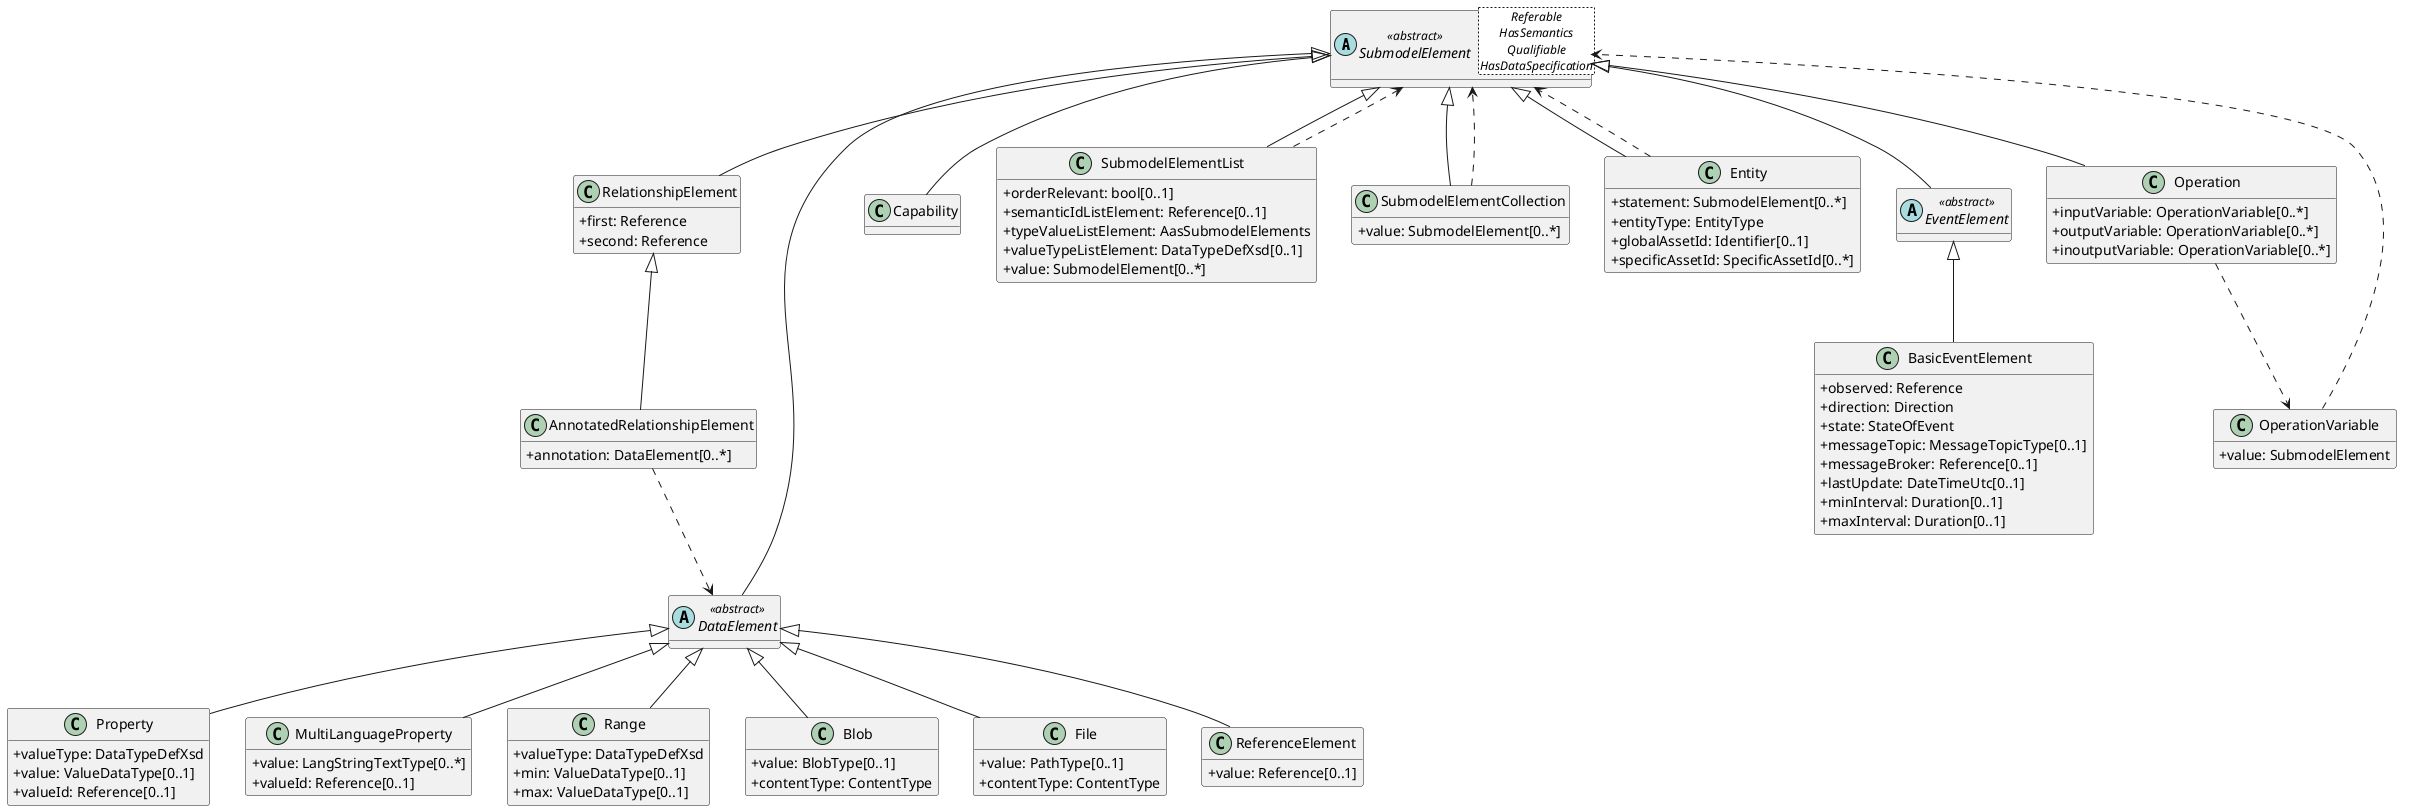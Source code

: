@startuml
skinparam classAttributeIconSize 0
hide methods

abstract class SubmodelElement<Referable\nHasSemantics\nQualifiable\nHasDataSpecification> <<abstract>> {
}
class RelationshipElement {
  +first: Reference 
  +second: Reference 
}
class AnnotatedRelationshipElement {
  +annotation: DataElement[0..*] 
}
abstract class DataElement <<abstract>> {
}
class Property {
  +valueType: DataTypeDefXsd 
  +value: ValueDataType[0..1] 
  +valueId: Reference[0..1] 
}
class MultiLanguageProperty {
  +value: LangStringTextType[0..*] 
  +valueId: Reference[0..1] 
}
class Range {
  +valueType: DataTypeDefXsd 
  +min: ValueDataType[0..1] 
  +max: ValueDataType[0..1] 
}
class Blob {
  +value: BlobType[0..1] 
  +contentType: ContentType 
}
class File {
  +value: PathType[0..1] 
  +contentType: ContentType 
}
class ReferenceElement {
  +value: Reference[0..1] 
}
class Capability {
}
class SubmodelElementList {
  +orderRelevant: bool[0..1] 
  +semanticIdListElement: Reference[0..1] 
  +typeValueListElement: AasSubmodelElements 
  +valueTypeListElement: DataTypeDefXsd[0..1] 
  +value: SubmodelElement[0..*] 
}
class SubmodelElementCollection {
  +value: SubmodelElement[0..*] 
}
class Entity {
  +statement: SubmodelElement[0..*] 
  +entityType: EntityType 
  +globalAssetId: Identifier[0..1] 
  +specificAssetId: SpecificAssetId[0..*] 
}
abstract class EventElement <<abstract>> {
}
class BasicEventElement {
  +observed: Reference 
  +direction: Direction 
  +state: StateOfEvent 
  +messageTopic: MessageTopicType[0..1] 
  +messageBroker: Reference[0..1] 
  +lastUpdate: DateTimeUtc[0..1] 
  +minInterval: Duration[0..1] 
  +maxInterval: Duration[0..1] 
}
class Operation {
  +inputVariable: OperationVariable[0..*] 
  +outputVariable: OperationVariable[0..*] 
  +inoutputVariable: OperationVariable[0..*] 
}
class OperationVariable {
  +value: SubmodelElement 
}
AnnotatedRelationshipElement ..> DataElement
RelationshipElement <|-- AnnotatedRelationshipElement
EventElement <|-- BasicEventElement
DataElement <|-- Blob
SubmodelElement <|-- Capability
SubmodelElement <|-- DataElement
Entity ..> SubmodelElement
SubmodelElement <|-- Entity
SubmodelElement <|-- EventElement
DataElement <|-- File
DataElement <|-- MultiLanguageProperty
Operation ..> OperationVariable
SubmodelElement <|-- Operation
OperationVariable ..> SubmodelElement
DataElement <|-- Property
DataElement <|-- Range
DataElement <|-- ReferenceElement
SubmodelElement <|-- RelationshipElement
SubmodelElementCollection ..> SubmodelElement
SubmodelElement <|-- SubmodelElementCollection
SubmodelElementList ..> SubmodelElement
SubmodelElement <|-- SubmodelElementList
@enduml